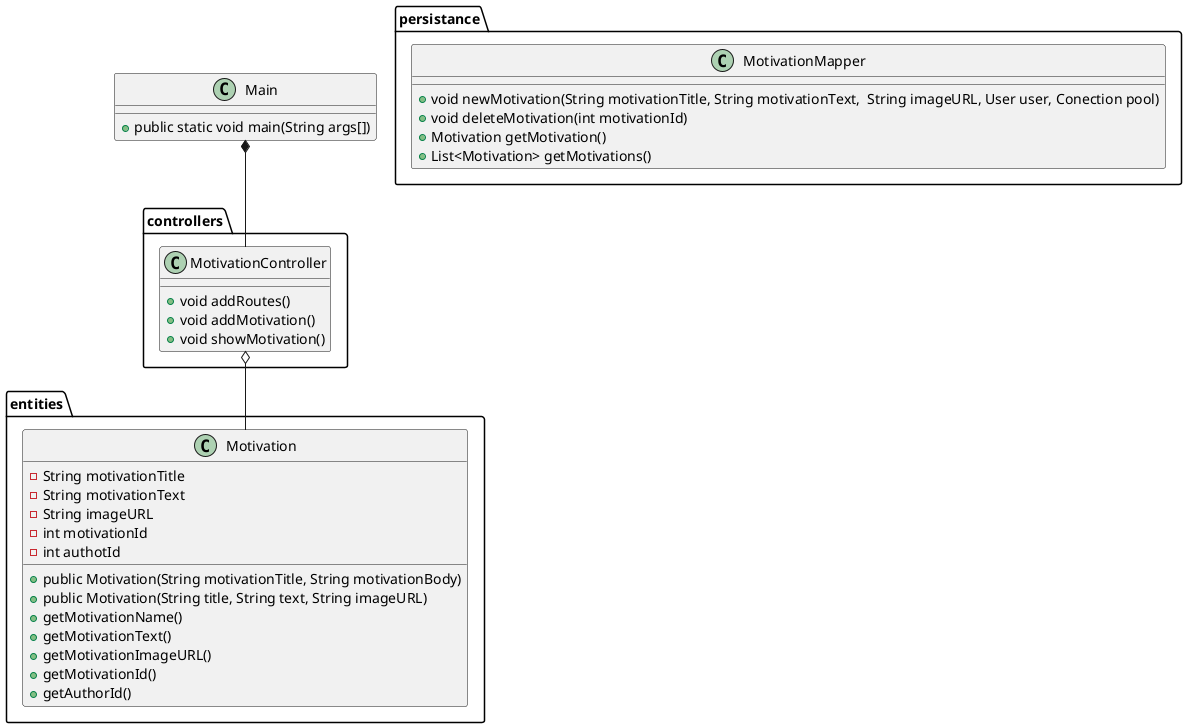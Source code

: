 @startuml
'https://plantuml.com/class-diagram

class Main {
+ public static void main(String args[])
}
package entities {
    class Motivation {
    - String motivationTitle
    - String motivationText
    - String imageURL
    - int motivationId
    - int authotId
    + public Motivation(String motivationTitle, String motivationBody)
    + public Motivation(String title, String text, String imageURL)
    + getMotivationName()
    + getMotivationText()
    + getMotivationImageURL()
    + getMotivationId()
    + getAuthorId()
    }
}
package persistance {
    class MotivationMapper {
    + void newMotivation(String motivationTitle, String motivationText,  String imageURL, User user, Conection pool)
    + void deleteMotivation(int motivationId)
    + Motivation getMotivation()
    + List<Motivation> getMotivations()

    }
}
package controllers {
    class MotivationController {
    + void addRoutes()
    + void addMotivation()
    + void showMotivation()
    }
}
Main *-- MotivationController
MotivationController o-- Motivation
@enduml